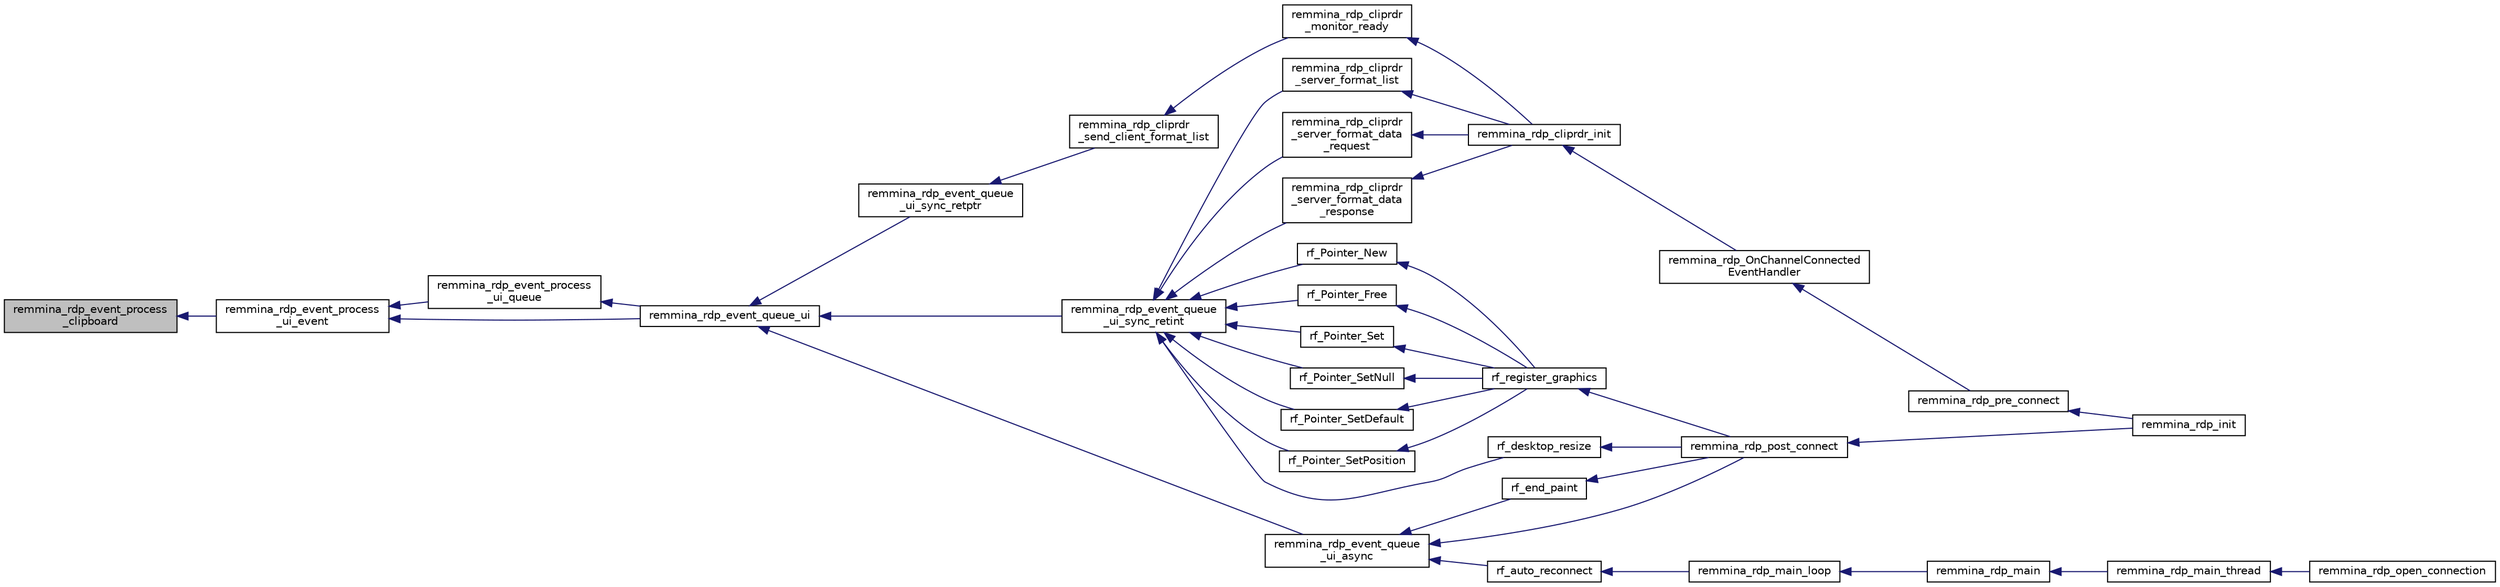 digraph "remmina_rdp_event_process_clipboard"
{
  edge [fontname="Helvetica",fontsize="10",labelfontname="Helvetica",labelfontsize="10"];
  node [fontname="Helvetica",fontsize="10",shape=record];
  rankdir="LR";
  Node600 [label="remmina_rdp_event_process\l_clipboard",height=0.2,width=0.4,color="black", fillcolor="grey75", style="filled", fontcolor="black"];
  Node600 -> Node601 [dir="back",color="midnightblue",fontsize="10",style="solid",fontname="Helvetica"];
  Node601 [label="remmina_rdp_event_process\l_ui_event",height=0.2,width=0.4,color="black", fillcolor="white", style="filled",URL="$rdp__event_8c.html#a6929ce2effcc3cf2be6d5ec8b19d5466"];
  Node601 -> Node602 [dir="back",color="midnightblue",fontsize="10",style="solid",fontname="Helvetica"];
  Node602 [label="remmina_rdp_event_process\l_ui_queue",height=0.2,width=0.4,color="black", fillcolor="white", style="filled",URL="$rdp__event_8c.html#abfa1d5d0b0494818fb5e1a549c0acd23"];
  Node602 -> Node603 [dir="back",color="midnightblue",fontsize="10",style="solid",fontname="Helvetica"];
  Node603 [label="remmina_rdp_event_queue_ui",height=0.2,width=0.4,color="black", fillcolor="white", style="filled",URL="$rdp__event_8c.html#a2b91746b782b7782432bd1d23c6a9945"];
  Node603 -> Node604 [dir="back",color="midnightblue",fontsize="10",style="solid",fontname="Helvetica"];
  Node604 [label="remmina_rdp_event_queue\l_ui_async",height=0.2,width=0.4,color="black", fillcolor="white", style="filled",URL="$rdp__event_8h.html#ae445fd0a84c7c9414a177a69c86cf325"];
  Node604 -> Node605 [dir="back",color="midnightblue",fontsize="10",style="solid",fontname="Helvetica"];
  Node605 [label="rf_auto_reconnect",height=0.2,width=0.4,color="black", fillcolor="white", style="filled",URL="$rdp__plugin_8c.html#a6dc42bd40842f63939e962828c19cfc7"];
  Node605 -> Node606 [dir="back",color="midnightblue",fontsize="10",style="solid",fontname="Helvetica"];
  Node606 [label="remmina_rdp_main_loop",height=0.2,width=0.4,color="black", fillcolor="white", style="filled",URL="$rdp__plugin_8c.html#adb2d2f801618ad1e5ff14b4ebf2a9eb9"];
  Node606 -> Node607 [dir="back",color="midnightblue",fontsize="10",style="solid",fontname="Helvetica"];
  Node607 [label="remmina_rdp_main",height=0.2,width=0.4,color="black", fillcolor="white", style="filled",URL="$rdp__plugin_8c.html#a12e0199d082d510648cb27168486f4e0"];
  Node607 -> Node608 [dir="back",color="midnightblue",fontsize="10",style="solid",fontname="Helvetica"];
  Node608 [label="remmina_rdp_main_thread",height=0.2,width=0.4,color="black", fillcolor="white", style="filled",URL="$rdp__plugin_8c.html#a3b62e33da1cb6cfa69c44f565ad53c54"];
  Node608 -> Node609 [dir="back",color="midnightblue",fontsize="10",style="solid",fontname="Helvetica"];
  Node609 [label="remmina_rdp_open_connection",height=0.2,width=0.4,color="black", fillcolor="white", style="filled",URL="$rdp__plugin_8c.html#a5f88cb338f10185c43bfc7d711dddee5"];
  Node604 -> Node610 [dir="back",color="midnightblue",fontsize="10",style="solid",fontname="Helvetica"];
  Node610 [label="rf_end_paint",height=0.2,width=0.4,color="black", fillcolor="white", style="filled",URL="$rdp__plugin_8c.html#ab5b2b1181588e07e68c083c9539fa84f"];
  Node610 -> Node611 [dir="back",color="midnightblue",fontsize="10",style="solid",fontname="Helvetica"];
  Node611 [label="remmina_rdp_post_connect",height=0.2,width=0.4,color="black", fillcolor="white", style="filled",URL="$rdp__plugin_8c.html#ac8d1ec82167ad20b7634ed545d4badbc"];
  Node611 -> Node612 [dir="back",color="midnightblue",fontsize="10",style="solid",fontname="Helvetica"];
  Node612 [label="remmina_rdp_init",height=0.2,width=0.4,color="black", fillcolor="white", style="filled",URL="$rdp__plugin_8c.html#a6dd204e4f7a63fdcdfb6cd3066cbf309"];
  Node604 -> Node611 [dir="back",color="midnightblue",fontsize="10",style="solid",fontname="Helvetica"];
  Node603 -> Node613 [dir="back",color="midnightblue",fontsize="10",style="solid",fontname="Helvetica"];
  Node613 [label="remmina_rdp_event_queue\l_ui_sync_retint",height=0.2,width=0.4,color="black", fillcolor="white", style="filled",URL="$rdp__event_8h.html#ab5fe43c1b1b77c39f118d2581942eb81"];
  Node613 -> Node614 [dir="back",color="midnightblue",fontsize="10",style="solid",fontname="Helvetica"];
  Node614 [label="remmina_rdp_cliprdr\l_server_format_list",height=0.2,width=0.4,color="black", fillcolor="white", style="filled",URL="$rdp__cliprdr_8c.html#aad8017b7ae0935c5266e7777dae3c3d4"];
  Node614 -> Node615 [dir="back",color="midnightblue",fontsize="10",style="solid",fontname="Helvetica"];
  Node615 [label="remmina_rdp_cliprdr_init",height=0.2,width=0.4,color="black", fillcolor="white", style="filled",URL="$rdp__cliprdr_8h.html#a9425378cc9b2da11eb4b866c8069e4aa"];
  Node615 -> Node616 [dir="back",color="midnightblue",fontsize="10",style="solid",fontname="Helvetica"];
  Node616 [label="remmina_rdp_OnChannelConnected\lEventHandler",height=0.2,width=0.4,color="black", fillcolor="white", style="filled",URL="$rdp__channels_8h.html#a759a6601ddb16301f0f6c39a6e88425a"];
  Node616 -> Node617 [dir="back",color="midnightblue",fontsize="10",style="solid",fontname="Helvetica"];
  Node617 [label="remmina_rdp_pre_connect",height=0.2,width=0.4,color="black", fillcolor="white", style="filled",URL="$rdp__plugin_8c.html#a0bc4113554537fd1a9e4c8bb9201e789"];
  Node617 -> Node612 [dir="back",color="midnightblue",fontsize="10",style="solid",fontname="Helvetica"];
  Node613 -> Node618 [dir="back",color="midnightblue",fontsize="10",style="solid",fontname="Helvetica"];
  Node618 [label="remmina_rdp_cliprdr\l_server_format_data\l_request",height=0.2,width=0.4,color="black", fillcolor="white", style="filled",URL="$rdp__cliprdr_8c.html#a3a346af4c3c92ec71797838ecc69bdae"];
  Node618 -> Node615 [dir="back",color="midnightblue",fontsize="10",style="solid",fontname="Helvetica"];
  Node613 -> Node619 [dir="back",color="midnightblue",fontsize="10",style="solid",fontname="Helvetica"];
  Node619 [label="remmina_rdp_cliprdr\l_server_format_data\l_response",height=0.2,width=0.4,color="black", fillcolor="white", style="filled",URL="$rdp__cliprdr_8c.html#a010f06478881fa1942237c48a4605a23"];
  Node619 -> Node615 [dir="back",color="midnightblue",fontsize="10",style="solid",fontname="Helvetica"];
  Node613 -> Node620 [dir="back",color="midnightblue",fontsize="10",style="solid",fontname="Helvetica"];
  Node620 [label="rf_Pointer_New",height=0.2,width=0.4,color="black", fillcolor="white", style="filled",URL="$rdp__graphics_8c.html#a9fb6fb540ec75254cb763ae974fb5129"];
  Node620 -> Node621 [dir="back",color="midnightblue",fontsize="10",style="solid",fontname="Helvetica"];
  Node621 [label="rf_register_graphics",height=0.2,width=0.4,color="black", fillcolor="white", style="filled",URL="$rdp__graphics_8h.html#a95732c40c35499f3440715b6526279b1"];
  Node621 -> Node611 [dir="back",color="midnightblue",fontsize="10",style="solid",fontname="Helvetica"];
  Node613 -> Node622 [dir="back",color="midnightblue",fontsize="10",style="solid",fontname="Helvetica"];
  Node622 [label="rf_Pointer_Free",height=0.2,width=0.4,color="black", fillcolor="white", style="filled",URL="$rdp__graphics_8c.html#afe709335471a30a29f9c97587d43088f"];
  Node622 -> Node621 [dir="back",color="midnightblue",fontsize="10",style="solid",fontname="Helvetica"];
  Node613 -> Node623 [dir="back",color="midnightblue",fontsize="10",style="solid",fontname="Helvetica"];
  Node623 [label="rf_Pointer_Set",height=0.2,width=0.4,color="black", fillcolor="white", style="filled",URL="$rdp__graphics_8c.html#aee54ac34465e6b70a5a7bbd799e9b747"];
  Node623 -> Node621 [dir="back",color="midnightblue",fontsize="10",style="solid",fontname="Helvetica"];
  Node613 -> Node624 [dir="back",color="midnightblue",fontsize="10",style="solid",fontname="Helvetica"];
  Node624 [label="rf_Pointer_SetNull",height=0.2,width=0.4,color="black", fillcolor="white", style="filled",URL="$rdp__graphics_8c.html#aeb108afe0c6da4dfa5a485137921437a"];
  Node624 -> Node621 [dir="back",color="midnightblue",fontsize="10",style="solid",fontname="Helvetica"];
  Node613 -> Node625 [dir="back",color="midnightblue",fontsize="10",style="solid",fontname="Helvetica"];
  Node625 [label="rf_Pointer_SetDefault",height=0.2,width=0.4,color="black", fillcolor="white", style="filled",URL="$rdp__graphics_8c.html#ac2abd9da136bc6f446c836a3d53ab8b6"];
  Node625 -> Node621 [dir="back",color="midnightblue",fontsize="10",style="solid",fontname="Helvetica"];
  Node613 -> Node626 [dir="back",color="midnightblue",fontsize="10",style="solid",fontname="Helvetica"];
  Node626 [label="rf_Pointer_SetPosition",height=0.2,width=0.4,color="black", fillcolor="white", style="filled",URL="$rdp__graphics_8c.html#a4c2407f4e8db3ae44123066c373b705c"];
  Node626 -> Node621 [dir="back",color="midnightblue",fontsize="10",style="solid",fontname="Helvetica"];
  Node613 -> Node627 [dir="back",color="midnightblue",fontsize="10",style="solid",fontname="Helvetica"];
  Node627 [label="rf_desktop_resize",height=0.2,width=0.4,color="black", fillcolor="white", style="filled",URL="$rdp__plugin_8c.html#a992a905d014d83a8de736ffbd85fe901"];
  Node627 -> Node611 [dir="back",color="midnightblue",fontsize="10",style="solid",fontname="Helvetica"];
  Node603 -> Node628 [dir="back",color="midnightblue",fontsize="10",style="solid",fontname="Helvetica"];
  Node628 [label="remmina_rdp_event_queue\l_ui_sync_retptr",height=0.2,width=0.4,color="black", fillcolor="white", style="filled",URL="$rdp__event_8h.html#adaaf3de8342309cc52668f318a473350"];
  Node628 -> Node629 [dir="back",color="midnightblue",fontsize="10",style="solid",fontname="Helvetica"];
  Node629 [label="remmina_rdp_cliprdr\l_send_client_format_list",height=0.2,width=0.4,color="black", fillcolor="white", style="filled",URL="$rdp__cliprdr_8c.html#a8afec91e9f54fc3a0ea8f25d8349bd8b"];
  Node629 -> Node630 [dir="back",color="midnightblue",fontsize="10",style="solid",fontname="Helvetica"];
  Node630 [label="remmina_rdp_cliprdr\l_monitor_ready",height=0.2,width=0.4,color="black", fillcolor="white", style="filled",URL="$rdp__cliprdr_8c.html#a5c9890f4354ef9a8dedcf3a371a2a16f"];
  Node630 -> Node615 [dir="back",color="midnightblue",fontsize="10",style="solid",fontname="Helvetica"];
  Node601 -> Node603 [dir="back",color="midnightblue",fontsize="10",style="solid",fontname="Helvetica"];
}
